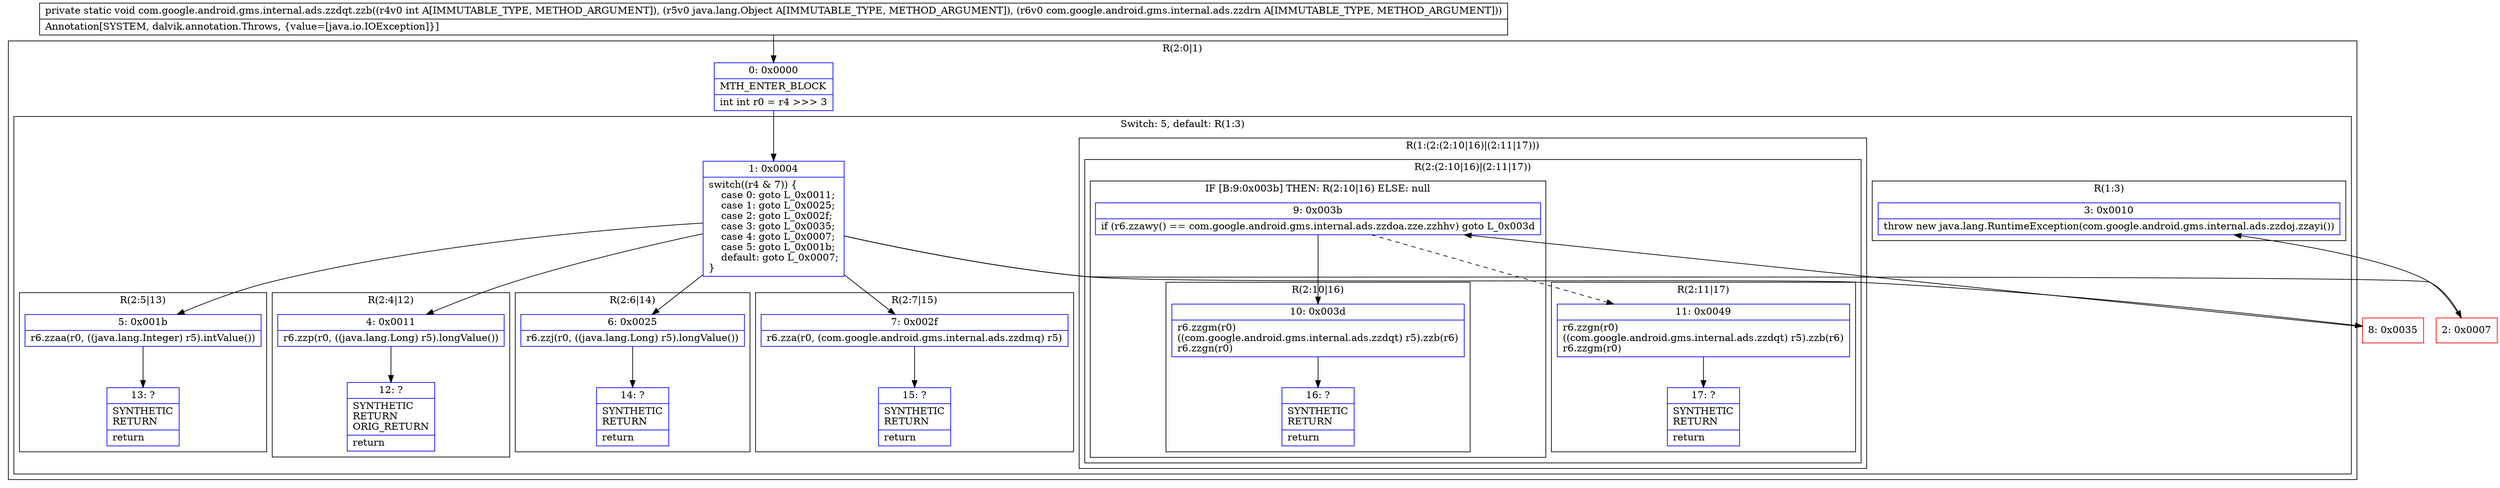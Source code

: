 digraph "CFG forcom.google.android.gms.internal.ads.zzdqt.zzb(ILjava\/lang\/Object;Lcom\/google\/android\/gms\/internal\/ads\/zzdrn;)V" {
subgraph cluster_Region_841966697 {
label = "R(2:0|1)";
node [shape=record,color=blue];
Node_0 [shape=record,label="{0\:\ 0x0000|MTH_ENTER_BLOCK\l|int int r0 = r4 \>\>\> 3\l}"];
subgraph cluster_SwitchRegion_1242431335 {
label = "Switch: 5, default: R(1:3)";
node [shape=record,color=blue];
Node_1 [shape=record,label="{1\:\ 0x0004|switch((r4 & 7)) \{\l    case 0: goto L_0x0011;\l    case 1: goto L_0x0025;\l    case 2: goto L_0x002f;\l    case 3: goto L_0x0035;\l    case 4: goto L_0x0007;\l    case 5: goto L_0x001b;\l    default: goto L_0x0007;\l\}\l}"];
subgraph cluster_Region_623339499 {
label = "R(2:4|12)";
node [shape=record,color=blue];
Node_4 [shape=record,label="{4\:\ 0x0011|r6.zzp(r0, ((java.lang.Long) r5).longValue())\l}"];
Node_12 [shape=record,label="{12\:\ ?|SYNTHETIC\lRETURN\lORIG_RETURN\l|return\l}"];
}
subgraph cluster_Region_2019479734 {
label = "R(2:6|14)";
node [shape=record,color=blue];
Node_6 [shape=record,label="{6\:\ 0x0025|r6.zzj(r0, ((java.lang.Long) r5).longValue())\l}"];
Node_14 [shape=record,label="{14\:\ ?|SYNTHETIC\lRETURN\l|return\l}"];
}
subgraph cluster_Region_1403943833 {
label = "R(2:7|15)";
node [shape=record,color=blue];
Node_7 [shape=record,label="{7\:\ 0x002f|r6.zza(r0, (com.google.android.gms.internal.ads.zzdmq) r5)\l}"];
Node_15 [shape=record,label="{15\:\ ?|SYNTHETIC\lRETURN\l|return\l}"];
}
subgraph cluster_Region_1271810179 {
label = "R(1:(2:(2:10|16)|(2:11|17)))";
node [shape=record,color=blue];
subgraph cluster_Region_307720459 {
label = "R(2:(2:10|16)|(2:11|17))";
node [shape=record,color=blue];
subgraph cluster_IfRegion_1481281528 {
label = "IF [B:9:0x003b] THEN: R(2:10|16) ELSE: null";
node [shape=record,color=blue];
Node_9 [shape=record,label="{9\:\ 0x003b|if (r6.zzawy() == com.google.android.gms.internal.ads.zzdoa.zze.zzhhv) goto L_0x003d\l}"];
subgraph cluster_Region_443236777 {
label = "R(2:10|16)";
node [shape=record,color=blue];
Node_10 [shape=record,label="{10\:\ 0x003d|r6.zzgm(r0)\l((com.google.android.gms.internal.ads.zzdqt) r5).zzb(r6)\lr6.zzgn(r0)\l}"];
Node_16 [shape=record,label="{16\:\ ?|SYNTHETIC\lRETURN\l|return\l}"];
}
}
subgraph cluster_Region_74278192 {
label = "R(2:11|17)";
node [shape=record,color=blue];
Node_11 [shape=record,label="{11\:\ 0x0049|r6.zzgn(r0)\l((com.google.android.gms.internal.ads.zzdqt) r5).zzb(r6)\lr6.zzgm(r0)\l}"];
Node_17 [shape=record,label="{17\:\ ?|SYNTHETIC\lRETURN\l|return\l}"];
}
}
}
subgraph cluster_Region_171499115 {
label = "R(2:5|13)";
node [shape=record,color=blue];
Node_5 [shape=record,label="{5\:\ 0x001b|r6.zzaa(r0, ((java.lang.Integer) r5).intValue())\l}"];
Node_13 [shape=record,label="{13\:\ ?|SYNTHETIC\lRETURN\l|return\l}"];
}
subgraph cluster_Region_2098832721 {
label = "R(1:3)";
node [shape=record,color=blue];
Node_3 [shape=record,label="{3\:\ 0x0010|throw new java.lang.RuntimeException(com.google.android.gms.internal.ads.zzdoj.zzayi())\l}"];
}
}
}
Node_2 [shape=record,color=red,label="{2\:\ 0x0007}"];
Node_8 [shape=record,color=red,label="{8\:\ 0x0035}"];
MethodNode[shape=record,label="{private static void com.google.android.gms.internal.ads.zzdqt.zzb((r4v0 int A[IMMUTABLE_TYPE, METHOD_ARGUMENT]), (r5v0 java.lang.Object A[IMMUTABLE_TYPE, METHOD_ARGUMENT]), (r6v0 com.google.android.gms.internal.ads.zzdrn A[IMMUTABLE_TYPE, METHOD_ARGUMENT]))  | Annotation[SYSTEM, dalvik.annotation.Throws, \{value=[java.io.IOException]\}]\l}"];
MethodNode -> Node_0;
Node_0 -> Node_1;
Node_1 -> Node_2;
Node_1 -> Node_4;
Node_1 -> Node_5;
Node_1 -> Node_6;
Node_1 -> Node_7;
Node_1 -> Node_8;
Node_4 -> Node_12;
Node_6 -> Node_14;
Node_7 -> Node_15;
Node_9 -> Node_10;
Node_9 -> Node_11[style=dashed];
Node_10 -> Node_16;
Node_11 -> Node_17;
Node_5 -> Node_13;
Node_2 -> Node_3;
Node_8 -> Node_9;
}


